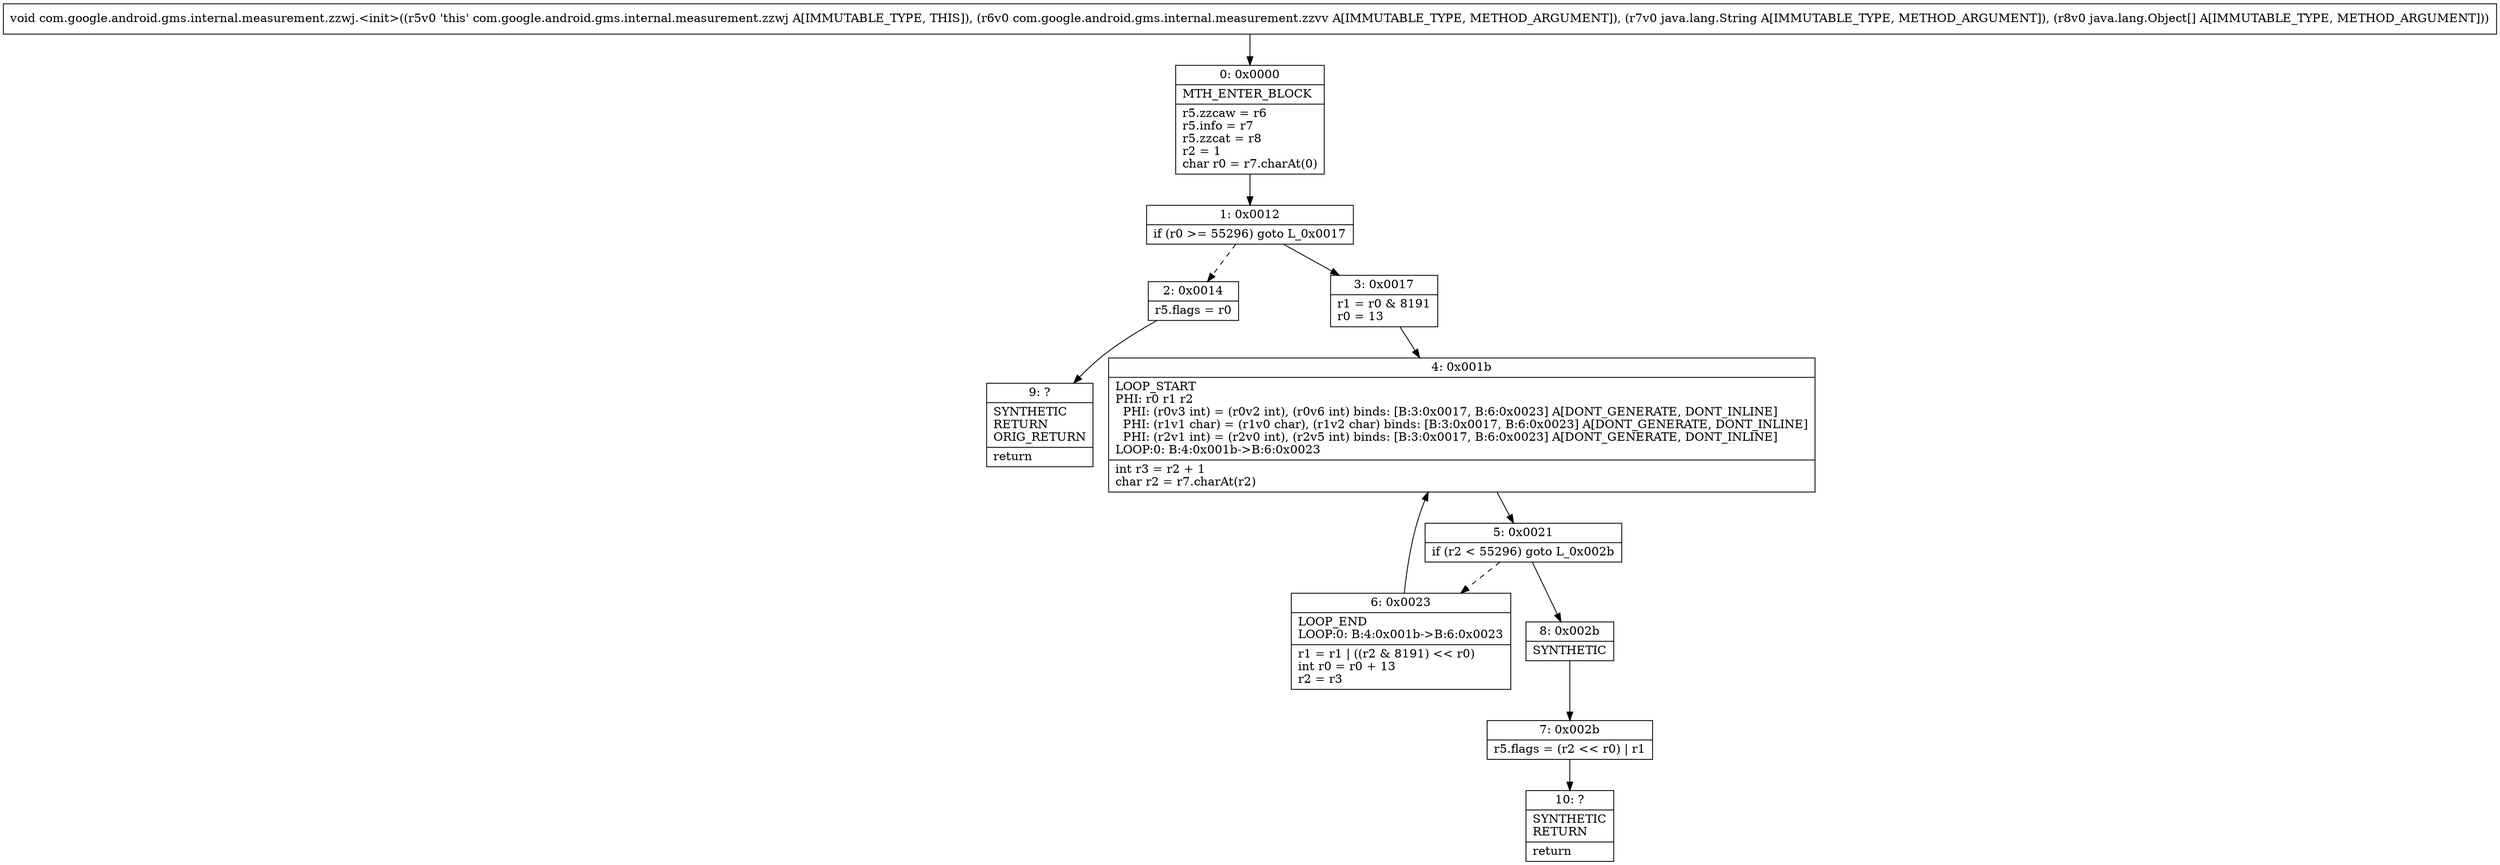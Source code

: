 digraph "CFG forcom.google.android.gms.internal.measurement.zzwj.\<init\>(Lcom\/google\/android\/gms\/internal\/measurement\/zzvv;Ljava\/lang\/String;[Ljava\/lang\/Object;)V" {
Node_0 [shape=record,label="{0\:\ 0x0000|MTH_ENTER_BLOCK\l|r5.zzcaw = r6\lr5.info = r7\lr5.zzcat = r8\lr2 = 1\lchar r0 = r7.charAt(0)\l}"];
Node_1 [shape=record,label="{1\:\ 0x0012|if (r0 \>= 55296) goto L_0x0017\l}"];
Node_2 [shape=record,label="{2\:\ 0x0014|r5.flags = r0\l}"];
Node_3 [shape=record,label="{3\:\ 0x0017|r1 = r0 & 8191\lr0 = 13\l}"];
Node_4 [shape=record,label="{4\:\ 0x001b|LOOP_START\lPHI: r0 r1 r2 \l  PHI: (r0v3 int) = (r0v2 int), (r0v6 int) binds: [B:3:0x0017, B:6:0x0023] A[DONT_GENERATE, DONT_INLINE]\l  PHI: (r1v1 char) = (r1v0 char), (r1v2 char) binds: [B:3:0x0017, B:6:0x0023] A[DONT_GENERATE, DONT_INLINE]\l  PHI: (r2v1 int) = (r2v0 int), (r2v5 int) binds: [B:3:0x0017, B:6:0x0023] A[DONT_GENERATE, DONT_INLINE]\lLOOP:0: B:4:0x001b\-\>B:6:0x0023\l|int r3 = r2 + 1\lchar r2 = r7.charAt(r2)\l}"];
Node_5 [shape=record,label="{5\:\ 0x0021|if (r2 \< 55296) goto L_0x002b\l}"];
Node_6 [shape=record,label="{6\:\ 0x0023|LOOP_END\lLOOP:0: B:4:0x001b\-\>B:6:0x0023\l|r1 = r1 \| ((r2 & 8191) \<\< r0)\lint r0 = r0 + 13\lr2 = r3\l}"];
Node_7 [shape=record,label="{7\:\ 0x002b|r5.flags = (r2 \<\< r0) \| r1\l}"];
Node_8 [shape=record,label="{8\:\ 0x002b|SYNTHETIC\l}"];
Node_9 [shape=record,label="{9\:\ ?|SYNTHETIC\lRETURN\lORIG_RETURN\l|return\l}"];
Node_10 [shape=record,label="{10\:\ ?|SYNTHETIC\lRETURN\l|return\l}"];
MethodNode[shape=record,label="{void com.google.android.gms.internal.measurement.zzwj.\<init\>((r5v0 'this' com.google.android.gms.internal.measurement.zzwj A[IMMUTABLE_TYPE, THIS]), (r6v0 com.google.android.gms.internal.measurement.zzvv A[IMMUTABLE_TYPE, METHOD_ARGUMENT]), (r7v0 java.lang.String A[IMMUTABLE_TYPE, METHOD_ARGUMENT]), (r8v0 java.lang.Object[] A[IMMUTABLE_TYPE, METHOD_ARGUMENT])) }"];
MethodNode -> Node_0;
Node_0 -> Node_1;
Node_1 -> Node_2[style=dashed];
Node_1 -> Node_3;
Node_2 -> Node_9;
Node_3 -> Node_4;
Node_4 -> Node_5;
Node_5 -> Node_6[style=dashed];
Node_5 -> Node_8;
Node_6 -> Node_4;
Node_7 -> Node_10;
Node_8 -> Node_7;
}


